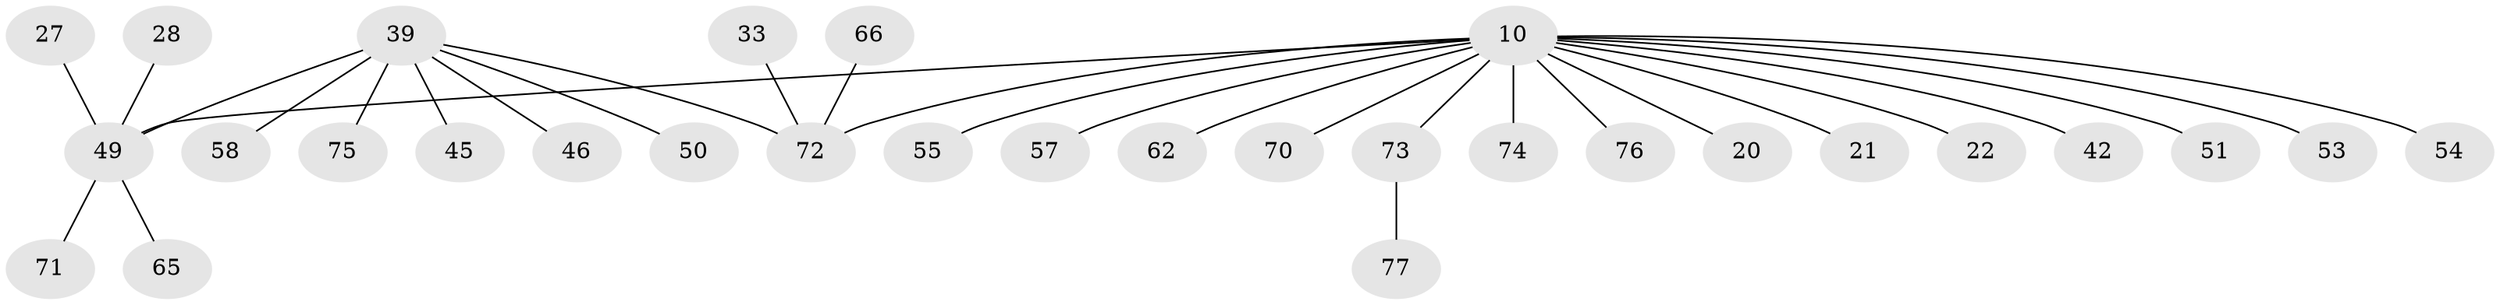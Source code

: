 // original degree distribution, {2: 0.24675324675324675, 13: 0.012987012987012988, 4: 0.06493506493506493, 8: 0.025974025974025976, 1: 0.5584415584415584, 5: 0.025974025974025976, 6: 0.012987012987012988, 3: 0.05194805194805195}
// Generated by graph-tools (version 1.1) at 2025/50/03/04/25 21:50:28]
// undirected, 30 vertices, 30 edges
graph export_dot {
graph [start="1"]
  node [color=gray90,style=filled];
  10 [super="+2"];
  20;
  21;
  22;
  27;
  28;
  33;
  39 [super="+32+19"];
  42;
  45;
  46;
  49 [super="+12+11+16"];
  50 [super="+25+30+44"];
  51 [super="+18"];
  53 [super="+15"];
  54;
  55;
  57 [super="+56"];
  58;
  62;
  65 [super="+31+59+61"];
  66;
  70 [super="+64"];
  71 [super="+69"];
  72 [super="+60"];
  73 [super="+29+35+68"];
  74 [super="+43"];
  75;
  76 [super="+41"];
  77;
  10 -- 42;
  10 -- 55;
  10 -- 62;
  10 -- 72 [weight=2];
  10 -- 20;
  10 -- 21;
  10 -- 22;
  10 -- 54;
  10 -- 49;
  10 -- 53;
  10 -- 51;
  10 -- 73;
  10 -- 76;
  10 -- 74;
  10 -- 57;
  10 -- 70;
  27 -- 49;
  28 -- 49;
  33 -- 72;
  39 -- 49 [weight=2];
  39 -- 58;
  39 -- 46;
  39 -- 72;
  39 -- 75;
  39 -- 45;
  39 -- 50;
  49 -- 65;
  49 -- 71;
  66 -- 72;
  73 -- 77;
}
